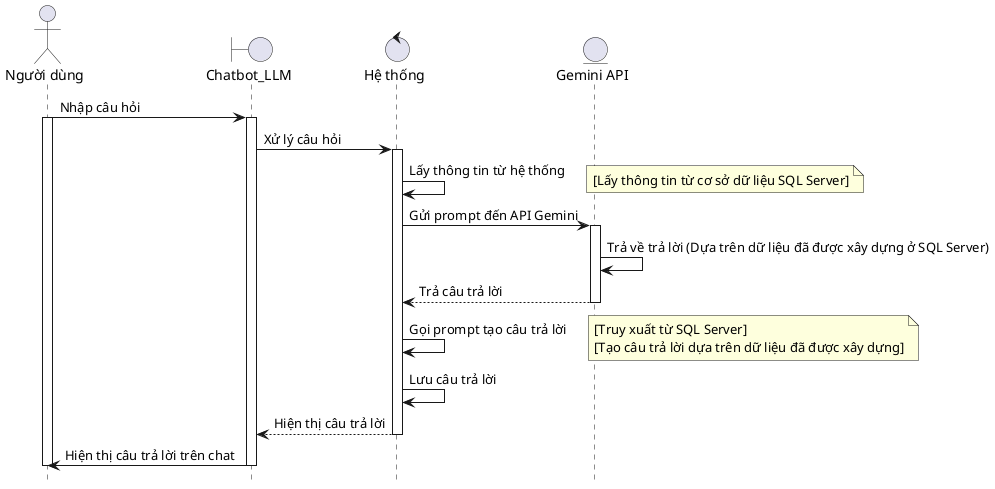 @startuml
hide footbox
actor "Người dùng" as Foo1
boundary "Chatbot_LLM" as Foo2
control "Hệ thống" as Foo3
entity "Gemini API" as Foo4

Foo1 -> Foo2 : Nhập câu hỏi
activate Foo1
activate Foo2

Foo2 -> Foo3 : Xử lý câu hỏi
activate Foo3
Foo3 -> Foo3 : Lấy thông tin từ hệ thống
note right
  [Lấy thông tin từ cơ sở dữ liệu SQL Server]
end note
Foo3 -> Foo4 : Gửi prompt đến API Gemini
activate Foo4
Foo4 -> Foo4 : Trả về trả lời (Dựa trên dữ liệu đã được xây dựng ở SQL Server)
Foo4 --> Foo3 : Trả câu trả lời
deactivate Foo4
Foo3 -> Foo3 : Gọi prompt tạo câu trả lời
note right
  [Truy xuất từ SQL Server]
  [Tạo câu trả lời dựa trên dữ liệu đã được xây dựng]
end note
Foo3 -> Foo3 : Lưu câu trả lời
Foo3 --> Foo2 : Hiện thị câu trả lời
deactivate Foo3
Foo2 -> Foo1 : Hiện thị câu trả lời trên chat
deactivate Foo2
deactivate Foo1

@enduml